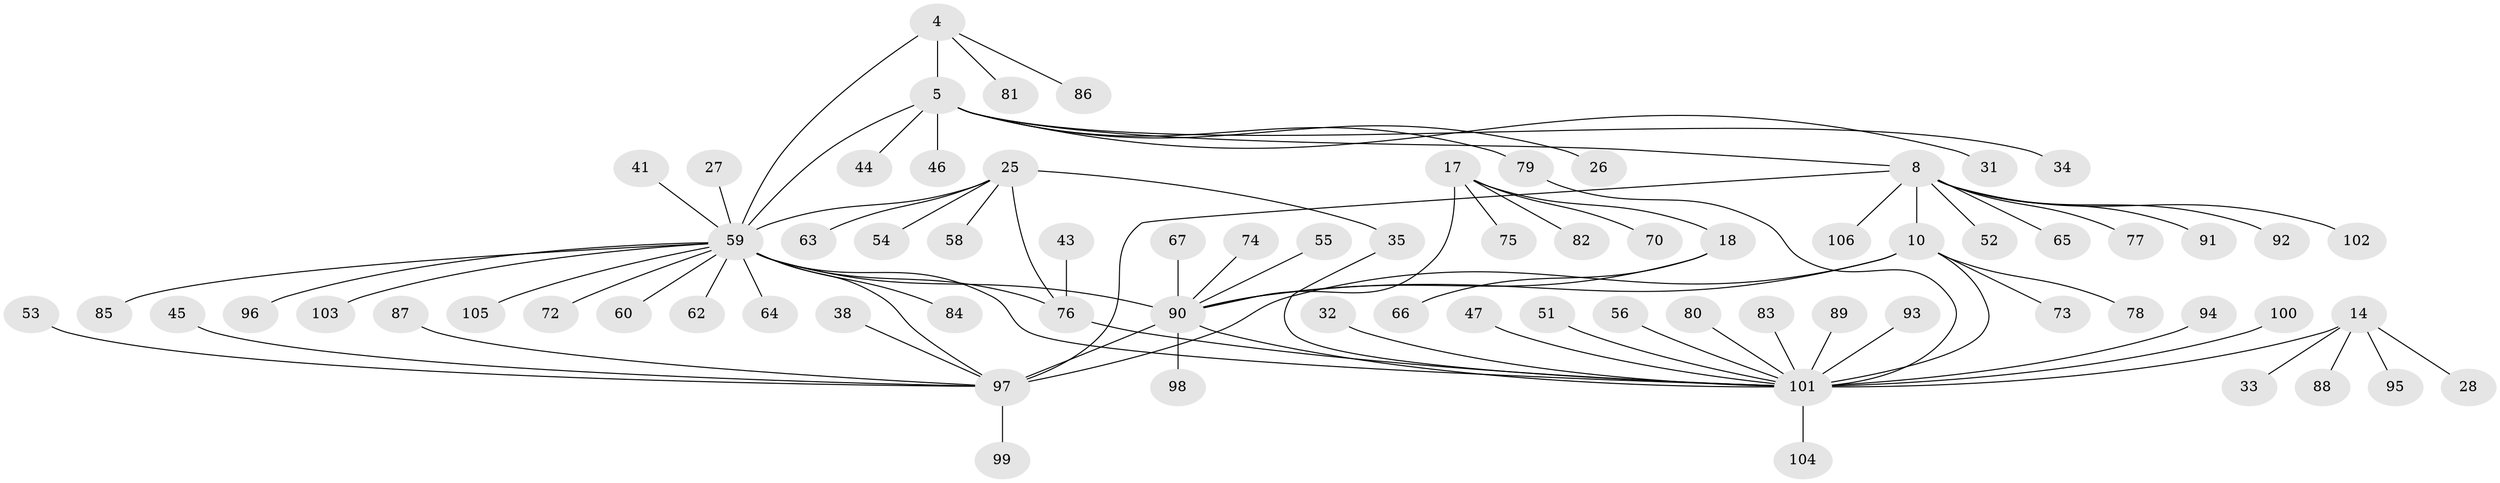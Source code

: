 // original degree distribution, {7: 0.02830188679245283, 12: 0.02830188679245283, 5: 0.04716981132075472, 8: 0.018867924528301886, 6: 0.0660377358490566, 9: 0.02830188679245283, 11: 0.009433962264150943, 15: 0.009433962264150943, 1: 0.5754716981132075, 2: 0.16981132075471697, 3: 0.018867924528301886}
// Generated by graph-tools (version 1.1) at 2025/57/03/04/25 21:57:42]
// undirected, 74 vertices, 85 edges
graph export_dot {
graph [start="1"]
  node [color=gray90,style=filled];
  4 [super="+3"];
  5 [super="+1"];
  8 [super="+7"];
  10 [super="+6"];
  14 [super="+11"];
  17 [super="+16"];
  18;
  25 [super="+24"];
  26;
  27;
  28;
  31;
  32;
  33;
  34;
  35;
  38;
  41;
  43;
  44;
  45;
  46;
  47 [super="+37"];
  51;
  52;
  53;
  54 [super="+36"];
  55;
  56 [super="+42"];
  58 [super="+49"];
  59 [super="+30+22+2"];
  60;
  62 [super="+50"];
  63;
  64;
  65;
  66 [super="+29"];
  67;
  70;
  72 [super="+57"];
  73;
  74;
  75 [super="+40"];
  76 [super="+61+23"];
  77;
  78 [super="+39"];
  79;
  80;
  81;
  82;
  83;
  84;
  85;
  86 [super="+71"];
  87;
  88;
  89;
  90 [super="+48+20"];
  91;
  92 [super="+68+69"];
  93;
  94;
  95;
  96;
  97 [super="+9"];
  98;
  99;
  100;
  101 [super="+15"];
  102;
  103;
  104;
  105;
  106;
  4 -- 5 [weight=4];
  4 -- 81;
  4 -- 86;
  4 -- 59 [weight=2];
  5 -- 26;
  5 -- 31;
  5 -- 34;
  5 -- 44;
  5 -- 46;
  5 -- 79;
  5 -- 8;
  5 -- 59 [weight=2];
  8 -- 10 [weight=4];
  8 -- 52;
  8 -- 65;
  8 -- 77;
  8 -- 106;
  8 -- 102;
  8 -- 91;
  8 -- 92;
  8 -- 97 [weight=2];
  10 -- 73;
  10 -- 90;
  10 -- 78;
  10 -- 101;
  10 -- 97 [weight=2];
  14 -- 28;
  14 -- 33;
  14 -- 95;
  14 -- 88;
  14 -- 101 [weight=6];
  17 -- 18 [weight=2];
  17 -- 70;
  17 -- 82;
  17 -- 90 [weight=5];
  17 -- 75;
  18 -- 90 [weight=2];
  18 -- 66;
  25 -- 35;
  25 -- 63;
  25 -- 54;
  25 -- 58;
  25 -- 59 [weight=2];
  25 -- 76 [weight=4];
  27 -- 59;
  32 -- 101;
  35 -- 101;
  38 -- 97;
  41 -- 59;
  43 -- 76;
  45 -- 97;
  47 -- 101;
  51 -- 101;
  53 -- 97;
  55 -- 90;
  56 -- 101;
  59 -- 101 [weight=2];
  59 -- 64;
  59 -- 96;
  59 -- 103;
  59 -- 72;
  59 -- 90 [weight=2];
  59 -- 60;
  59 -- 105;
  59 -- 76 [weight=3];
  59 -- 84;
  59 -- 85;
  59 -- 62;
  59 -- 97;
  67 -- 90;
  74 -- 90;
  76 -- 101;
  79 -- 101;
  80 -- 101;
  83 -- 101;
  87 -- 97;
  89 -- 101;
  90 -- 98;
  90 -- 101 [weight=2];
  90 -- 97;
  93 -- 101;
  94 -- 101;
  97 -- 99;
  100 -- 101;
  101 -- 104;
}
